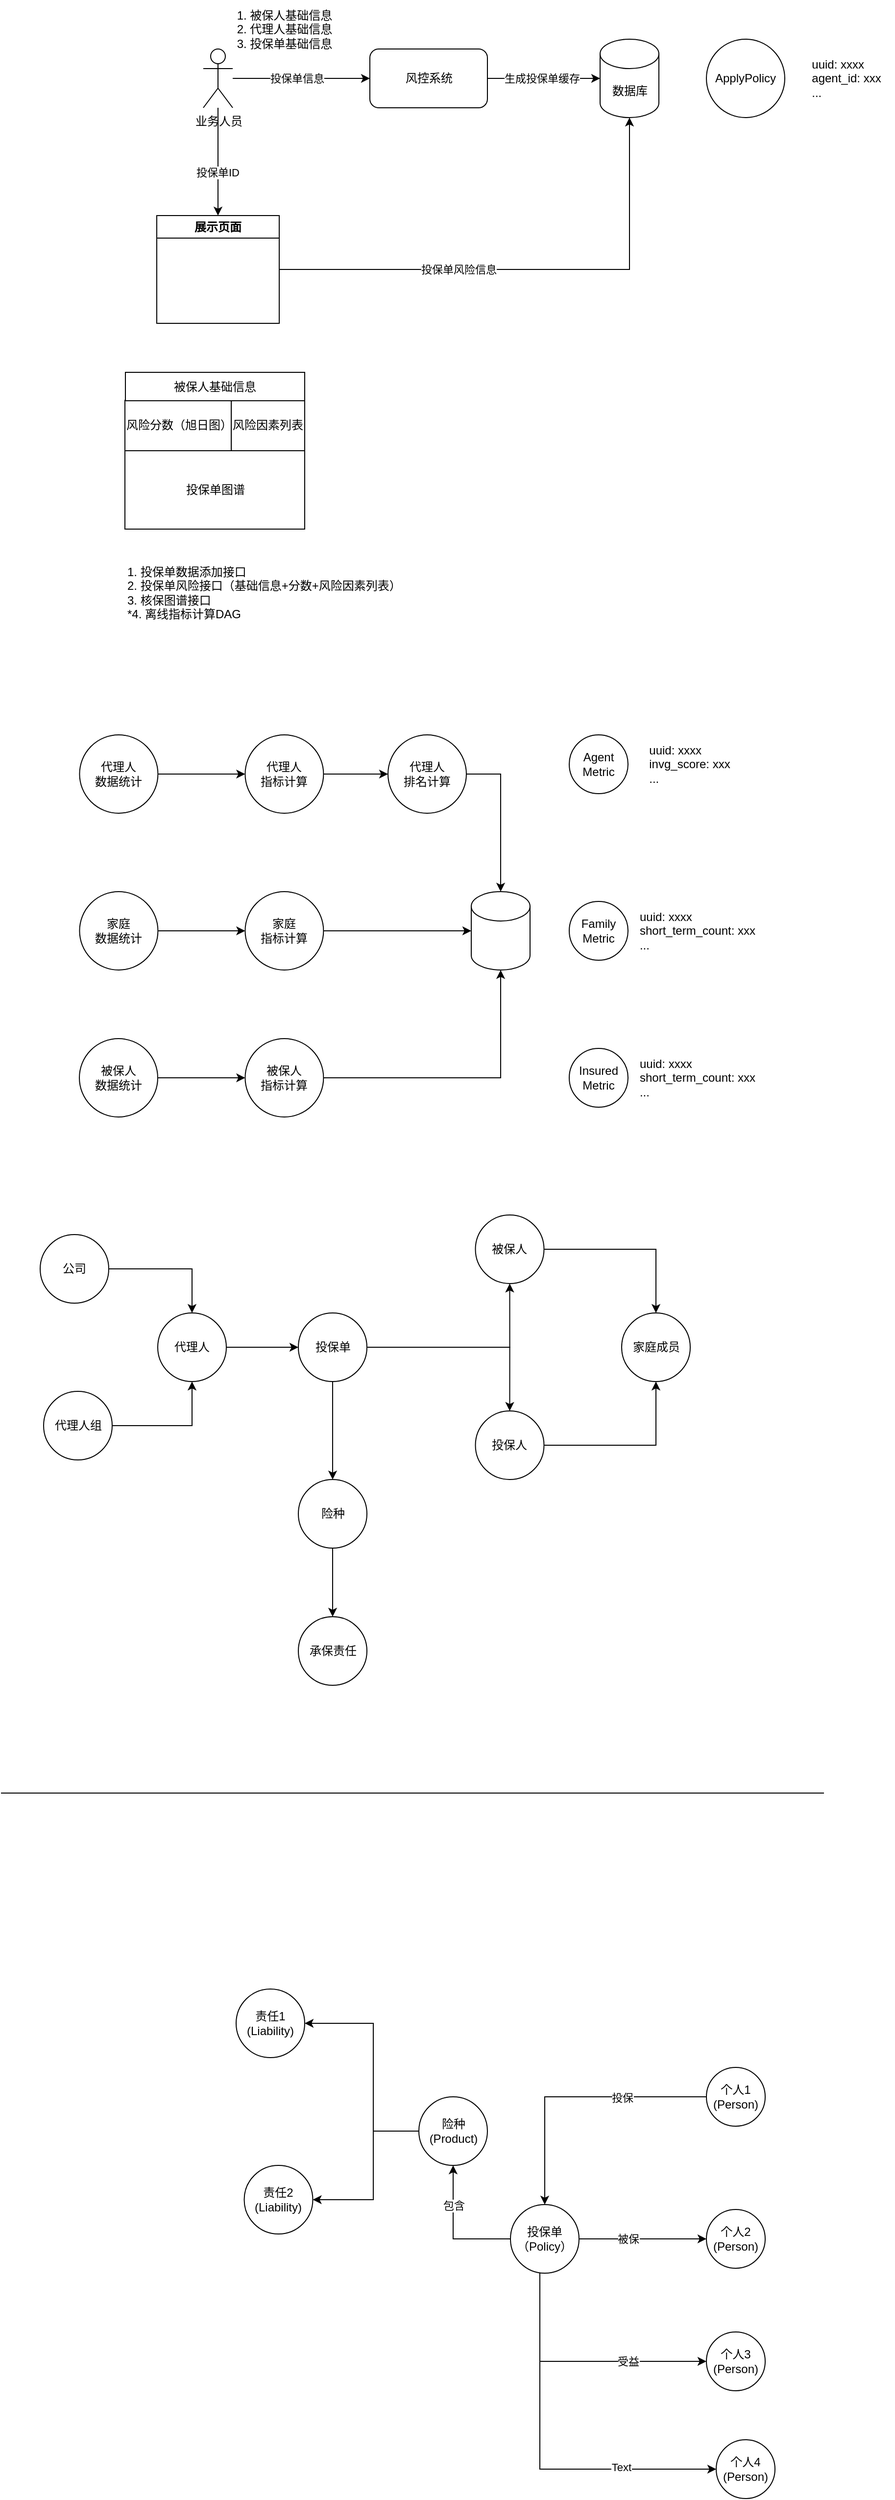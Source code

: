 <mxfile version="22.0.8" type="github">
  <diagram name="Page-1" id="D61PyfcK58h0UPg5Ae6O">
    <mxGraphModel dx="2074" dy="2250" grid="1" gridSize="10" guides="1" tooltips="1" connect="1" arrows="1" fold="1" page="1" pageScale="1" pageWidth="850" pageHeight="1100" math="0" shadow="0">
      <root>
        <mxCell id="0" />
        <mxCell id="1" parent="0" />
        <mxCell id="CutPcQzICrdOBgq3EssP-4" style="edgeStyle=orthogonalEdgeStyle;rounded=0;orthogonalLoop=1;jettySize=auto;html=1;" parent="1" source="CutPcQzICrdOBgq3EssP-1" target="CutPcQzICrdOBgq3EssP-2" edge="1">
          <mxGeometry relative="1" as="geometry" />
        </mxCell>
        <mxCell id="CutPcQzICrdOBgq3EssP-6" value="投保单信息" style="edgeLabel;html=1;align=center;verticalAlign=middle;resizable=0;points=[];" parent="CutPcQzICrdOBgq3EssP-4" vertex="1" connectable="0">
          <mxGeometry x="-0.329" relative="1" as="geometry">
            <mxPoint x="18" as="offset" />
          </mxGeometry>
        </mxCell>
        <mxCell id="CutPcQzICrdOBgq3EssP-11" style="edgeStyle=orthogonalEdgeStyle;rounded=0;orthogonalLoop=1;jettySize=auto;html=1;" parent="1" source="CutPcQzICrdOBgq3EssP-1" target="CutPcQzICrdOBgq3EssP-9" edge="1">
          <mxGeometry relative="1" as="geometry" />
        </mxCell>
        <mxCell id="CutPcQzICrdOBgq3EssP-13" value="投保单ID" style="edgeLabel;html=1;align=center;verticalAlign=middle;resizable=0;points=[];" parent="CutPcQzICrdOBgq3EssP-11" vertex="1" connectable="0">
          <mxGeometry x="0.173" y="-1" relative="1" as="geometry">
            <mxPoint y="1" as="offset" />
          </mxGeometry>
        </mxCell>
        <mxCell id="CutPcQzICrdOBgq3EssP-1" value="业务人员" style="shape=umlActor;verticalLabelPosition=bottom;verticalAlign=top;html=1;outlineConnect=0;" parent="1" vertex="1">
          <mxGeometry x="216.5" y="-960" width="30" height="60" as="geometry" />
        </mxCell>
        <mxCell id="CutPcQzICrdOBgq3EssP-5" style="edgeStyle=orthogonalEdgeStyle;rounded=0;orthogonalLoop=1;jettySize=auto;html=1;" parent="1" source="CutPcQzICrdOBgq3EssP-2" target="CutPcQzICrdOBgq3EssP-3" edge="1">
          <mxGeometry relative="1" as="geometry" />
        </mxCell>
        <mxCell id="CutPcQzICrdOBgq3EssP-7" value="生成投保单缓存" style="edgeLabel;html=1;align=center;verticalAlign=middle;resizable=0;points=[];" parent="CutPcQzICrdOBgq3EssP-5" vertex="1" connectable="0">
          <mxGeometry x="-0.478" relative="1" as="geometry">
            <mxPoint x="25" as="offset" />
          </mxGeometry>
        </mxCell>
        <mxCell id="CutPcQzICrdOBgq3EssP-2" value="风控系统" style="rounded=1;whiteSpace=wrap;html=1;" parent="1" vertex="1">
          <mxGeometry x="386.5" y="-960" width="120" height="60" as="geometry" />
        </mxCell>
        <mxCell id="CutPcQzICrdOBgq3EssP-3" value="数据库" style="shape=cylinder3;whiteSpace=wrap;html=1;boundedLbl=1;backgroundOutline=1;size=15;" parent="1" vertex="1">
          <mxGeometry x="621.5" y="-970" width="60" height="80" as="geometry" />
        </mxCell>
        <mxCell id="CutPcQzICrdOBgq3EssP-8" value="1. 被保人基础信息&lt;br&gt;&lt;div style=&quot;text-align: left;&quot;&gt;&lt;span style=&quot;background-color: initial;&quot;&gt;2. 代理人基础信息&lt;/span&gt;&lt;/div&gt;&lt;div style=&quot;text-align: left;&quot;&gt;&lt;span style=&quot;background-color: initial;&quot;&gt;3. 投保单基础信息&lt;/span&gt;&lt;/div&gt;" style="text;html=1;strokeColor=none;fillColor=none;align=center;verticalAlign=middle;whiteSpace=wrap;rounded=0;" parent="1" vertex="1">
          <mxGeometry x="238.82" y="-1010" width="120.79" height="60" as="geometry" />
        </mxCell>
        <mxCell id="CutPcQzICrdOBgq3EssP-9" value="展示页面" style="swimlane;whiteSpace=wrap;html=1;" parent="1" vertex="1">
          <mxGeometry x="169" y="-790" width="125" height="110" as="geometry" />
        </mxCell>
        <mxCell id="CutPcQzICrdOBgq3EssP-12" style="edgeStyle=orthogonalEdgeStyle;rounded=0;orthogonalLoop=1;jettySize=auto;html=1;entryX=0.5;entryY=1;entryDx=0;entryDy=0;entryPerimeter=0;" parent="1" source="CutPcQzICrdOBgq3EssP-9" target="CutPcQzICrdOBgq3EssP-3" edge="1">
          <mxGeometry relative="1" as="geometry" />
        </mxCell>
        <mxCell id="CutPcQzICrdOBgq3EssP-14" value="投保单风险信息" style="edgeLabel;html=1;align=center;verticalAlign=middle;resizable=0;points=[];" parent="CutPcQzICrdOBgq3EssP-12" vertex="1" connectable="0">
          <mxGeometry x="-0.44" relative="1" as="geometry">
            <mxPoint x="39" as="offset" />
          </mxGeometry>
        </mxCell>
        <mxCell id="CutPcQzICrdOBgq3EssP-22" value="1. 投保单数据添加接口&lt;br&gt;2. 投保单风险接口（基础信息+分数+风险因素列表）&lt;br&gt;3. 核保图谱接口&lt;br&gt;*4. 离线指标计算DAG" style="text;html=1;strokeColor=none;fillColor=none;align=left;verticalAlign=middle;whiteSpace=wrap;rounded=0;" parent="1" vertex="1">
          <mxGeometry x="136.5" y="-440" width="313.5" height="70" as="geometry" />
        </mxCell>
        <mxCell id="CutPcQzICrdOBgq3EssP-17" value="风险分数（旭日图）" style="rounded=0;whiteSpace=wrap;html=1;" parent="1" vertex="1">
          <mxGeometry x="136.5" y="-601.43" width="108.571" height="51.429" as="geometry" />
        </mxCell>
        <mxCell id="CutPcQzICrdOBgq3EssP-18" value="风险因素列表" style="rounded=0;whiteSpace=wrap;html=1;" parent="1" vertex="1">
          <mxGeometry x="245.07" y="-601.43" width="74.93" height="51.43" as="geometry" />
        </mxCell>
        <mxCell id="CutPcQzICrdOBgq3EssP-19" value="投保单图谱" style="rounded=0;whiteSpace=wrap;html=1;" parent="1" vertex="1">
          <mxGeometry x="136.5" y="-550" width="183.5" height="80" as="geometry" />
        </mxCell>
        <mxCell id="CutPcQzICrdOBgq3EssP-23" value="被保人基础信息" style="rounded=0;whiteSpace=wrap;html=1;" parent="1" vertex="1">
          <mxGeometry x="137" y="-630" width="183" height="29" as="geometry" />
        </mxCell>
        <mxCell id="CutPcQzICrdOBgq3EssP-30" style="edgeStyle=orthogonalEdgeStyle;rounded=0;orthogonalLoop=1;jettySize=auto;html=1;" parent="1" source="CutPcQzICrdOBgq3EssP-24" target="CutPcQzICrdOBgq3EssP-27" edge="1">
          <mxGeometry relative="1" as="geometry" />
        </mxCell>
        <mxCell id="CutPcQzICrdOBgq3EssP-24" value="代理人&lt;br&gt;数据统计" style="ellipse;whiteSpace=wrap;html=1;aspect=fixed;" parent="1" vertex="1">
          <mxGeometry x="90.21" y="-260" width="80" height="80" as="geometry" />
        </mxCell>
        <mxCell id="CutPcQzICrdOBgq3EssP-31" style="edgeStyle=orthogonalEdgeStyle;rounded=0;orthogonalLoop=1;jettySize=auto;html=1;entryX=0;entryY=0.5;entryDx=0;entryDy=0;" parent="1" source="CutPcQzICrdOBgq3EssP-25" target="CutPcQzICrdOBgq3EssP-28" edge="1">
          <mxGeometry relative="1" as="geometry" />
        </mxCell>
        <mxCell id="CutPcQzICrdOBgq3EssP-25" value="家庭&lt;br&gt;数据统计" style="ellipse;whiteSpace=wrap;html=1;aspect=fixed;" parent="1" vertex="1">
          <mxGeometry x="90.21" y="-100" width="80" height="80" as="geometry" />
        </mxCell>
        <mxCell id="CutPcQzICrdOBgq3EssP-32" style="edgeStyle=orthogonalEdgeStyle;rounded=0;orthogonalLoop=1;jettySize=auto;html=1;entryX=0;entryY=0.5;entryDx=0;entryDy=0;" parent="1" source="CutPcQzICrdOBgq3EssP-26" target="CutPcQzICrdOBgq3EssP-29" edge="1">
          <mxGeometry relative="1" as="geometry" />
        </mxCell>
        <mxCell id="CutPcQzICrdOBgq3EssP-26" value="被保人&lt;br&gt;数据统计" style="ellipse;whiteSpace=wrap;html=1;aspect=fixed;" parent="1" vertex="1">
          <mxGeometry x="90.0" y="50" width="80" height="80" as="geometry" />
        </mxCell>
        <mxCell id="CutPcQzICrdOBgq3EssP-34" style="edgeStyle=orthogonalEdgeStyle;rounded=0;orthogonalLoop=1;jettySize=auto;html=1;entryX=0;entryY=0.5;entryDx=0;entryDy=0;" parent="1" source="CutPcQzICrdOBgq3EssP-27" target="CutPcQzICrdOBgq3EssP-33" edge="1">
          <mxGeometry relative="1" as="geometry" />
        </mxCell>
        <mxCell id="CutPcQzICrdOBgq3EssP-27" value="代理人&lt;br&gt;指标计算" style="ellipse;whiteSpace=wrap;html=1;aspect=fixed;" parent="1" vertex="1">
          <mxGeometry x="259.21" y="-260" width="80" height="80" as="geometry" />
        </mxCell>
        <mxCell id="CutPcQzICrdOBgq3EssP-37" style="edgeStyle=orthogonalEdgeStyle;rounded=0;orthogonalLoop=1;jettySize=auto;html=1;" parent="1" source="CutPcQzICrdOBgq3EssP-28" target="CutPcQzICrdOBgq3EssP-35" edge="1">
          <mxGeometry relative="1" as="geometry" />
        </mxCell>
        <mxCell id="CutPcQzICrdOBgq3EssP-28" value="家庭&lt;br&gt;指标计算" style="ellipse;whiteSpace=wrap;html=1;aspect=fixed;" parent="1" vertex="1">
          <mxGeometry x="259.21" y="-100" width="80" height="80" as="geometry" />
        </mxCell>
        <mxCell id="CutPcQzICrdOBgq3EssP-29" value="被保人&lt;br&gt;指标计算" style="ellipse;whiteSpace=wrap;html=1;aspect=fixed;" parent="1" vertex="1">
          <mxGeometry x="259.21" y="50" width="80" height="80" as="geometry" />
        </mxCell>
        <mxCell id="CutPcQzICrdOBgq3EssP-33" value="代理人&lt;br&gt;排名计算" style="ellipse;whiteSpace=wrap;html=1;aspect=fixed;" parent="1" vertex="1">
          <mxGeometry x="405" y="-260" width="80" height="80" as="geometry" />
        </mxCell>
        <mxCell id="CutPcQzICrdOBgq3EssP-35" value="" style="shape=cylinder3;whiteSpace=wrap;html=1;boundedLbl=1;backgroundOutline=1;size=15;" parent="1" vertex="1">
          <mxGeometry x="490" y="-100" width="60" height="80" as="geometry" />
        </mxCell>
        <mxCell id="CutPcQzICrdOBgq3EssP-36" style="edgeStyle=orthogonalEdgeStyle;rounded=0;orthogonalLoop=1;jettySize=auto;html=1;entryX=0.5;entryY=0;entryDx=0;entryDy=0;entryPerimeter=0;" parent="1" source="CutPcQzICrdOBgq3EssP-33" target="CutPcQzICrdOBgq3EssP-35" edge="1">
          <mxGeometry relative="1" as="geometry" />
        </mxCell>
        <mxCell id="CutPcQzICrdOBgq3EssP-38" style="edgeStyle=orthogonalEdgeStyle;rounded=0;orthogonalLoop=1;jettySize=auto;html=1;entryX=0.5;entryY=1;entryDx=0;entryDy=0;entryPerimeter=0;" parent="1" source="CutPcQzICrdOBgq3EssP-29" target="CutPcQzICrdOBgq3EssP-35" edge="1">
          <mxGeometry relative="1" as="geometry" />
        </mxCell>
        <mxCell id="CutPcQzICrdOBgq3EssP-41" value="" style="group" parent="1" vertex="1" connectable="0">
          <mxGeometry x="590" y="-260" width="171.5" height="60" as="geometry" />
        </mxCell>
        <mxCell id="CutPcQzICrdOBgq3EssP-39" value="Agent&lt;br&gt;Metric" style="ellipse;whiteSpace=wrap;html=1;aspect=fixed;" parent="CutPcQzICrdOBgq3EssP-41" vertex="1">
          <mxGeometry width="60" height="60" as="geometry" />
        </mxCell>
        <mxCell id="CutPcQzICrdOBgq3EssP-40" value="&lt;div style=&quot;text-align: left;&quot;&gt;&lt;span style=&quot;background-color: initial;&quot;&gt;uuid: xxxx&lt;/span&gt;&lt;/div&gt;&lt;div style=&quot;text-align: left;&quot;&gt;&lt;span style=&quot;background-color: initial;&quot;&gt;invg_score: xxx&lt;/span&gt;&lt;/div&gt;&lt;div style=&quot;text-align: left;&quot;&gt;&lt;span style=&quot;background-color: initial;&quot;&gt;...&lt;/span&gt;&lt;/div&gt;" style="text;html=1;strokeColor=none;fillColor=none;align=center;verticalAlign=middle;whiteSpace=wrap;rounded=0;" parent="CutPcQzICrdOBgq3EssP-41" vertex="1">
          <mxGeometry x="73.5" y="15" width="98" height="30" as="geometry" />
        </mxCell>
        <mxCell id="CutPcQzICrdOBgq3EssP-42" value="" style="group" parent="1" vertex="1" connectable="0">
          <mxGeometry x="590" y="-90" width="220" height="60" as="geometry" />
        </mxCell>
        <mxCell id="CutPcQzICrdOBgq3EssP-43" value="Family&lt;br&gt;Metric" style="ellipse;whiteSpace=wrap;html=1;aspect=fixed;" parent="CutPcQzICrdOBgq3EssP-42" vertex="1">
          <mxGeometry width="60" height="60" as="geometry" />
        </mxCell>
        <mxCell id="CutPcQzICrdOBgq3EssP-44" value="&lt;div style=&quot;text-align: left;&quot;&gt;&lt;span style=&quot;background-color: initial;&quot;&gt;uuid: xxxx&lt;/span&gt;&lt;/div&gt;&lt;div style=&quot;text-align: left;&quot;&gt;&lt;span style=&quot;background-color: initial;&quot;&gt;short_term_count: xxx&lt;/span&gt;&lt;/div&gt;&lt;div style=&quot;text-align: left;&quot;&gt;&lt;span style=&quot;background-color: initial;&quot;&gt;...&lt;/span&gt;&lt;/div&gt;" style="text;html=1;strokeColor=none;fillColor=none;align=center;verticalAlign=middle;whiteSpace=wrap;rounded=0;" parent="CutPcQzICrdOBgq3EssP-42" vertex="1">
          <mxGeometry x="68.496" y="15" width="125.714" height="30" as="geometry" />
        </mxCell>
        <mxCell id="CutPcQzICrdOBgq3EssP-46" value="" style="group" parent="1" vertex="1" connectable="0">
          <mxGeometry x="590" y="60" width="220" height="60" as="geometry" />
        </mxCell>
        <mxCell id="CutPcQzICrdOBgq3EssP-47" value="Insured&lt;br&gt;Metric" style="ellipse;whiteSpace=wrap;html=1;aspect=fixed;" parent="CutPcQzICrdOBgq3EssP-46" vertex="1">
          <mxGeometry width="60" height="60" as="geometry" />
        </mxCell>
        <mxCell id="CutPcQzICrdOBgq3EssP-48" value="&lt;div style=&quot;text-align: left;&quot;&gt;&lt;span style=&quot;background-color: initial;&quot;&gt;uuid: xxxx&lt;/span&gt;&lt;/div&gt;&lt;div style=&quot;text-align: left;&quot;&gt;&lt;span style=&quot;background-color: initial;&quot;&gt;short_term_count: xxx&lt;/span&gt;&lt;/div&gt;&lt;div style=&quot;text-align: left;&quot;&gt;&lt;span style=&quot;background-color: initial;&quot;&gt;...&lt;/span&gt;&lt;/div&gt;" style="text;html=1;strokeColor=none;fillColor=none;align=center;verticalAlign=middle;whiteSpace=wrap;rounded=0;" parent="CutPcQzICrdOBgq3EssP-46" vertex="1">
          <mxGeometry x="68.496" y="15" width="125.714" height="30" as="geometry" />
        </mxCell>
        <mxCell id="CutPcQzICrdOBgq3EssP-49" value="" style="group" parent="1" vertex="1" connectable="0">
          <mxGeometry x="750" y="-950" width="171.5" height="60" as="geometry" />
        </mxCell>
        <mxCell id="CutPcQzICrdOBgq3EssP-50" value="ApplyPolicy" style="ellipse;whiteSpace=wrap;html=1;aspect=fixed;" parent="CutPcQzICrdOBgq3EssP-49" vertex="1">
          <mxGeometry x="-20" y="-20" width="80" height="80" as="geometry" />
        </mxCell>
        <mxCell id="CutPcQzICrdOBgq3EssP-51" value="&lt;div style=&quot;text-align: left;&quot;&gt;&lt;span style=&quot;background-color: initial;&quot;&gt;uuid: xxxx&lt;/span&gt;&lt;/div&gt;&lt;div style=&quot;text-align: left;&quot;&gt;&lt;span style=&quot;background-color: initial;&quot;&gt;agent_id: xxx&lt;/span&gt;&lt;/div&gt;&lt;div style=&quot;text-align: left;&quot;&gt;&lt;span style=&quot;background-color: initial;&quot;&gt;...&lt;/span&gt;&lt;/div&gt;" style="text;html=1;strokeColor=none;fillColor=none;align=center;verticalAlign=middle;whiteSpace=wrap;rounded=0;" parent="CutPcQzICrdOBgq3EssP-49" vertex="1">
          <mxGeometry x="73.5" y="5" width="98" height="30" as="geometry" />
        </mxCell>
        <mxCell id="40ppi2U5x2NpT91st2qv-13" style="edgeStyle=orthogonalEdgeStyle;rounded=0;orthogonalLoop=1;jettySize=auto;html=1;" parent="1" source="40ppi2U5x2NpT91st2qv-1" target="40ppi2U5x2NpT91st2qv-2" edge="1">
          <mxGeometry relative="1" as="geometry" />
        </mxCell>
        <mxCell id="40ppi2U5x2NpT91st2qv-14" style="edgeStyle=orthogonalEdgeStyle;rounded=0;orthogonalLoop=1;jettySize=auto;html=1;entryX=0.5;entryY=0;entryDx=0;entryDy=0;" parent="1" source="40ppi2U5x2NpT91st2qv-1" target="40ppi2U5x2NpT91st2qv-3" edge="1">
          <mxGeometry relative="1" as="geometry" />
        </mxCell>
        <mxCell id="40ppi2U5x2NpT91st2qv-17" style="edgeStyle=orthogonalEdgeStyle;rounded=0;orthogonalLoop=1;jettySize=auto;html=1;" parent="1" source="40ppi2U5x2NpT91st2qv-1" target="40ppi2U5x2NpT91st2qv-6" edge="1">
          <mxGeometry relative="1" as="geometry" />
        </mxCell>
        <mxCell id="40ppi2U5x2NpT91st2qv-1" value="投保单" style="ellipse;whiteSpace=wrap;html=1;aspect=fixed;" parent="1" vertex="1">
          <mxGeometry x="313.5" y="330" width="70" height="70" as="geometry" />
        </mxCell>
        <mxCell id="40ppi2U5x2NpT91st2qv-15" style="edgeStyle=orthogonalEdgeStyle;rounded=0;orthogonalLoop=1;jettySize=auto;html=1;" parent="1" source="40ppi2U5x2NpT91st2qv-2" target="40ppi2U5x2NpT91st2qv-4" edge="1">
          <mxGeometry relative="1" as="geometry" />
        </mxCell>
        <mxCell id="40ppi2U5x2NpT91st2qv-2" value="被保人" style="ellipse;whiteSpace=wrap;html=1;aspect=fixed;" parent="1" vertex="1">
          <mxGeometry x="494.25" y="230" width="70" height="70" as="geometry" />
        </mxCell>
        <mxCell id="40ppi2U5x2NpT91st2qv-16" style="edgeStyle=orthogonalEdgeStyle;rounded=0;orthogonalLoop=1;jettySize=auto;html=1;entryX=0.5;entryY=1;entryDx=0;entryDy=0;" parent="1" source="40ppi2U5x2NpT91st2qv-3" target="40ppi2U5x2NpT91st2qv-4" edge="1">
          <mxGeometry relative="1" as="geometry" />
        </mxCell>
        <mxCell id="40ppi2U5x2NpT91st2qv-3" value="投保人" style="ellipse;whiteSpace=wrap;html=1;aspect=fixed;" parent="1" vertex="1">
          <mxGeometry x="494.25" y="430" width="70" height="70" as="geometry" />
        </mxCell>
        <mxCell id="40ppi2U5x2NpT91st2qv-4" value="家庭成员" style="ellipse;whiteSpace=wrap;html=1;aspect=fixed;" parent="1" vertex="1">
          <mxGeometry x="643.5" y="330" width="70" height="70" as="geometry" />
        </mxCell>
        <mxCell id="40ppi2U5x2NpT91st2qv-12" style="edgeStyle=orthogonalEdgeStyle;rounded=0;orthogonalLoop=1;jettySize=auto;html=1;entryX=0;entryY=0.5;entryDx=0;entryDy=0;" parent="1" source="40ppi2U5x2NpT91st2qv-5" target="40ppi2U5x2NpT91st2qv-1" edge="1">
          <mxGeometry relative="1" as="geometry" />
        </mxCell>
        <mxCell id="40ppi2U5x2NpT91st2qv-5" value="代理人" style="ellipse;whiteSpace=wrap;html=1;aspect=fixed;" parent="1" vertex="1">
          <mxGeometry x="170" y="330" width="70" height="70" as="geometry" />
        </mxCell>
        <mxCell id="40ppi2U5x2NpT91st2qv-19" style="edgeStyle=orthogonalEdgeStyle;rounded=0;orthogonalLoop=1;jettySize=auto;html=1;entryX=0.5;entryY=0;entryDx=0;entryDy=0;" parent="1" source="40ppi2U5x2NpT91st2qv-6" target="40ppi2U5x2NpT91st2qv-18" edge="1">
          <mxGeometry relative="1" as="geometry" />
        </mxCell>
        <mxCell id="40ppi2U5x2NpT91st2qv-6" value="险种" style="ellipse;whiteSpace=wrap;html=1;aspect=fixed;" parent="1" vertex="1">
          <mxGeometry x="313.5" y="500" width="70" height="70" as="geometry" />
        </mxCell>
        <mxCell id="40ppi2U5x2NpT91st2qv-10" style="edgeStyle=orthogonalEdgeStyle;rounded=0;orthogonalLoop=1;jettySize=auto;html=1;entryX=0.5;entryY=0;entryDx=0;entryDy=0;" parent="1" source="40ppi2U5x2NpT91st2qv-8" target="40ppi2U5x2NpT91st2qv-5" edge="1">
          <mxGeometry relative="1" as="geometry" />
        </mxCell>
        <mxCell id="40ppi2U5x2NpT91st2qv-8" value="公司" style="ellipse;whiteSpace=wrap;html=1;aspect=fixed;" parent="1" vertex="1">
          <mxGeometry x="50" y="250" width="70" height="70" as="geometry" />
        </mxCell>
        <mxCell id="40ppi2U5x2NpT91st2qv-11" style="edgeStyle=orthogonalEdgeStyle;rounded=0;orthogonalLoop=1;jettySize=auto;html=1;entryX=0.5;entryY=1;entryDx=0;entryDy=0;" parent="1" source="40ppi2U5x2NpT91st2qv-9" target="40ppi2U5x2NpT91st2qv-5" edge="1">
          <mxGeometry relative="1" as="geometry" />
        </mxCell>
        <mxCell id="40ppi2U5x2NpT91st2qv-9" value="代理人组" style="ellipse;whiteSpace=wrap;html=1;aspect=fixed;" parent="1" vertex="1">
          <mxGeometry x="53.5" y="410" width="70" height="70" as="geometry" />
        </mxCell>
        <mxCell id="40ppi2U5x2NpT91st2qv-18" value="承保责任" style="ellipse;whiteSpace=wrap;html=1;aspect=fixed;" parent="1" vertex="1">
          <mxGeometry x="313.5" y="640" width="70" height="70" as="geometry" />
        </mxCell>
        <mxCell id="cPBy27_84jMsPGYw7Nv2-5" style="edgeStyle=orthogonalEdgeStyle;rounded=0;orthogonalLoop=1;jettySize=auto;html=1;entryX=0.5;entryY=1;entryDx=0;entryDy=0;" edge="1" parent="1" source="cPBy27_84jMsPGYw7Nv2-1" target="cPBy27_84jMsPGYw7Nv2-4">
          <mxGeometry relative="1" as="geometry" />
        </mxCell>
        <mxCell id="cPBy27_84jMsPGYw7Nv2-6" value="包含" style="edgeLabel;html=1;align=center;verticalAlign=middle;resizable=0;points=[];" vertex="1" connectable="0" parent="cPBy27_84jMsPGYw7Nv2-5">
          <mxGeometry x="0.239" relative="1" as="geometry">
            <mxPoint y="-10" as="offset" />
          </mxGeometry>
        </mxCell>
        <mxCell id="cPBy27_84jMsPGYw7Nv2-14" style="edgeStyle=orthogonalEdgeStyle;rounded=0;orthogonalLoop=1;jettySize=auto;html=1;" edge="1" parent="1" source="cPBy27_84jMsPGYw7Nv2-1" target="cPBy27_84jMsPGYw7Nv2-10">
          <mxGeometry relative="1" as="geometry" />
        </mxCell>
        <mxCell id="cPBy27_84jMsPGYw7Nv2-15" value="被保" style="edgeLabel;html=1;align=center;verticalAlign=middle;resizable=0;points=[];" vertex="1" connectable="0" parent="cPBy27_84jMsPGYw7Nv2-14">
          <mxGeometry x="-0.077" y="-3" relative="1" as="geometry">
            <mxPoint x="-10" y="-3" as="offset" />
          </mxGeometry>
        </mxCell>
        <mxCell id="cPBy27_84jMsPGYw7Nv2-16" style="edgeStyle=orthogonalEdgeStyle;rounded=0;orthogonalLoop=1;jettySize=auto;html=1;entryX=0;entryY=0.5;entryDx=0;entryDy=0;" edge="1" parent="1" source="cPBy27_84jMsPGYw7Nv2-1" target="cPBy27_84jMsPGYw7Nv2-11">
          <mxGeometry relative="1" as="geometry">
            <Array as="points">
              <mxPoint x="560" y="1510" />
            </Array>
          </mxGeometry>
        </mxCell>
        <mxCell id="cPBy27_84jMsPGYw7Nv2-20" value="Text" style="edgeLabel;html=1;align=center;verticalAlign=middle;resizable=0;points=[];" vertex="1" connectable="0" parent="cPBy27_84jMsPGYw7Nv2-16">
          <mxGeometry x="0.49" y="2" relative="1" as="geometry">
            <mxPoint as="offset" />
          </mxGeometry>
        </mxCell>
        <mxCell id="cPBy27_84jMsPGYw7Nv2-18" style="edgeStyle=orthogonalEdgeStyle;rounded=0;orthogonalLoop=1;jettySize=auto;html=1;" edge="1" parent="1" source="cPBy27_84jMsPGYw7Nv2-1" target="cPBy27_84jMsPGYw7Nv2-17">
          <mxGeometry relative="1" as="geometry">
            <Array as="points">
              <mxPoint x="560" y="1400" />
            </Array>
          </mxGeometry>
        </mxCell>
        <mxCell id="cPBy27_84jMsPGYw7Nv2-19" value="受益" style="edgeLabel;html=1;align=center;verticalAlign=middle;resizable=0;points=[];" vertex="1" connectable="0" parent="cPBy27_84jMsPGYw7Nv2-18">
          <mxGeometry x="0.516" relative="1" as="geometry">
            <mxPoint x="-17" as="offset" />
          </mxGeometry>
        </mxCell>
        <mxCell id="cPBy27_84jMsPGYw7Nv2-1" value="投保单&lt;br&gt;（Policy）" style="ellipse;whiteSpace=wrap;html=1;aspect=fixed;" vertex="1" parent="1">
          <mxGeometry x="530" y="1240" width="70" height="70" as="geometry" />
        </mxCell>
        <mxCell id="cPBy27_84jMsPGYw7Nv2-2" value="" style="endArrow=none;html=1;rounded=0;" edge="1" parent="1">
          <mxGeometry width="50" height="50" relative="1" as="geometry">
            <mxPoint x="10" y="820" as="sourcePoint" />
            <mxPoint x="850" y="820" as="targetPoint" />
          </mxGeometry>
        </mxCell>
        <mxCell id="cPBy27_84jMsPGYw7Nv2-23" style="edgeStyle=orthogonalEdgeStyle;rounded=0;orthogonalLoop=1;jettySize=auto;html=1;entryX=1;entryY=0.5;entryDx=0;entryDy=0;" edge="1" parent="1" source="cPBy27_84jMsPGYw7Nv2-4" target="cPBy27_84jMsPGYw7Nv2-21">
          <mxGeometry relative="1" as="geometry">
            <Array as="points">
              <mxPoint x="390" y="1165" />
              <mxPoint x="390" y="1055" />
            </Array>
          </mxGeometry>
        </mxCell>
        <mxCell id="cPBy27_84jMsPGYw7Nv2-24" style="edgeStyle=orthogonalEdgeStyle;rounded=0;orthogonalLoop=1;jettySize=auto;html=1;" edge="1" parent="1" source="cPBy27_84jMsPGYw7Nv2-4" target="cPBy27_84jMsPGYw7Nv2-22">
          <mxGeometry relative="1" as="geometry">
            <Array as="points">
              <mxPoint x="390" y="1165" />
              <mxPoint x="390" y="1235" />
            </Array>
          </mxGeometry>
        </mxCell>
        <mxCell id="cPBy27_84jMsPGYw7Nv2-4" value="险种&lt;br&gt;(Product)" style="ellipse;whiteSpace=wrap;html=1;aspect=fixed;" vertex="1" parent="1">
          <mxGeometry x="436.5" y="1130" width="70" height="70" as="geometry" />
        </mxCell>
        <mxCell id="cPBy27_84jMsPGYw7Nv2-12" style="edgeStyle=orthogonalEdgeStyle;rounded=0;orthogonalLoop=1;jettySize=auto;html=1;" edge="1" parent="1" source="cPBy27_84jMsPGYw7Nv2-9" target="cPBy27_84jMsPGYw7Nv2-1">
          <mxGeometry relative="1" as="geometry" />
        </mxCell>
        <mxCell id="cPBy27_84jMsPGYw7Nv2-13" value="投保" style="edgeLabel;html=1;align=center;verticalAlign=middle;resizable=0;points=[];" vertex="1" connectable="0" parent="cPBy27_84jMsPGYw7Nv2-12">
          <mxGeometry x="-0.374" y="1" relative="1" as="geometry">
            <mxPoint as="offset" />
          </mxGeometry>
        </mxCell>
        <mxCell id="cPBy27_84jMsPGYw7Nv2-9" value="个人1&lt;br&gt;(Person)" style="ellipse;whiteSpace=wrap;html=1;aspect=fixed;" vertex="1" parent="1">
          <mxGeometry x="730" y="1100" width="60" height="60" as="geometry" />
        </mxCell>
        <mxCell id="cPBy27_84jMsPGYw7Nv2-10" value="个人2&lt;br&gt;(Person)" style="ellipse;whiteSpace=wrap;html=1;aspect=fixed;" vertex="1" parent="1">
          <mxGeometry x="730" y="1245" width="60" height="60" as="geometry" />
        </mxCell>
        <mxCell id="cPBy27_84jMsPGYw7Nv2-11" value="个人4&lt;br&gt;(Person)" style="ellipse;whiteSpace=wrap;html=1;aspect=fixed;" vertex="1" parent="1">
          <mxGeometry x="740" y="1480" width="60" height="60" as="geometry" />
        </mxCell>
        <mxCell id="cPBy27_84jMsPGYw7Nv2-17" value="个人3&lt;br&gt;(Person)" style="ellipse;whiteSpace=wrap;html=1;aspect=fixed;" vertex="1" parent="1">
          <mxGeometry x="730" y="1370" width="60" height="60" as="geometry" />
        </mxCell>
        <mxCell id="cPBy27_84jMsPGYw7Nv2-21" value="责任1&lt;br&gt;(Liability)" style="ellipse;whiteSpace=wrap;html=1;aspect=fixed;" vertex="1" parent="1">
          <mxGeometry x="250" y="1020" width="70" height="70" as="geometry" />
        </mxCell>
        <mxCell id="cPBy27_84jMsPGYw7Nv2-22" value="责任2&lt;br&gt;(Liability)" style="ellipse;whiteSpace=wrap;html=1;aspect=fixed;" vertex="1" parent="1">
          <mxGeometry x="258.25" y="1200" width="70" height="70" as="geometry" />
        </mxCell>
      </root>
    </mxGraphModel>
  </diagram>
</mxfile>
